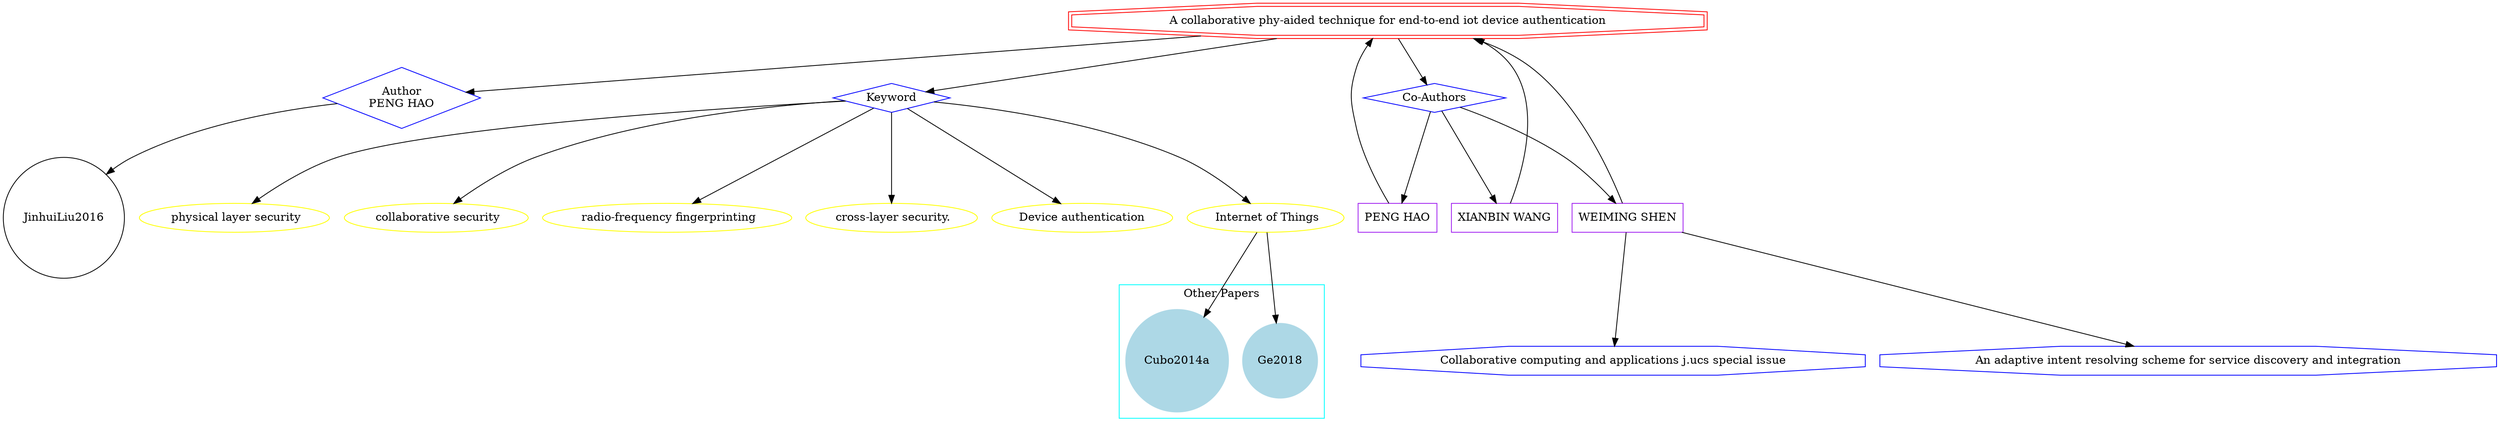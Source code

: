 strict digraph mind_mapPENGHAO2018 {
	node [color=red shape=doubleoctagon]
	"A collaborative phy-aided technique for end-to-end iot device authentication"
	node [color=blue shape=diamond]
	"Author
PENG HAO"
	Keyword
	"A collaborative phy-aided technique for end-to-end iot device authentication" -> "Author
PENG HAO"
	"A collaborative phy-aided technique for end-to-end iot device authentication" -> Keyword
	"A collaborative phy-aided technique for end-to-end iot device authentication" -> "Co-Authors"
	node [color=yellow shape=ellipse]
	"Device authentication"
	Keyword -> "Device authentication"
	" Internet of Things"
	Keyword -> " Internet of Things"
	" physical layer security"
	Keyword -> " physical layer security"
	" collaborative security"
	Keyword -> " collaborative security"
	" radio-frequency fingerprinting"
	Keyword -> " radio-frequency fingerprinting"
	" cross-layer security."
	Keyword -> " cross-layer security."
	node [color=black shape=circle]
	JinhuiLiu2016
	"Author
PENG HAO" -> JinhuiLiu2016
	subgraph cluster_0 {
		node [style=filled]
		node [color=lightblue shape=circle]
		label="Other Papers"
		color=cyan
		Ge2018
		Cubo2014a
	}
	" Internet of Things" -> Ge2018
	" Internet of Things" -> Cubo2014a
	node [color=purple shape=rectangle]
	"Co-Authors" -> "PENG HAO"
	"Co-Authors" -> "XIANBIN WANG"
	"Co-Authors" -> "WEIMING SHEN"
	node [color=blue shape=octagon]
	"PENG HAO" -> "A collaborative phy-aided technique for end-to-end iot device authentication"
	"XIANBIN WANG" -> "A collaborative phy-aided technique for end-to-end iot device authentication"
	"WEIMING SHEN" -> "A collaborative phy-aided technique for end-to-end iot device authentication"
	"WEIMING SHEN" -> "An adaptive intent resolving scheme for service discovery and integration"
	"WEIMING SHEN" -> "Collaborative computing and applications j.ucs special issue"
}
